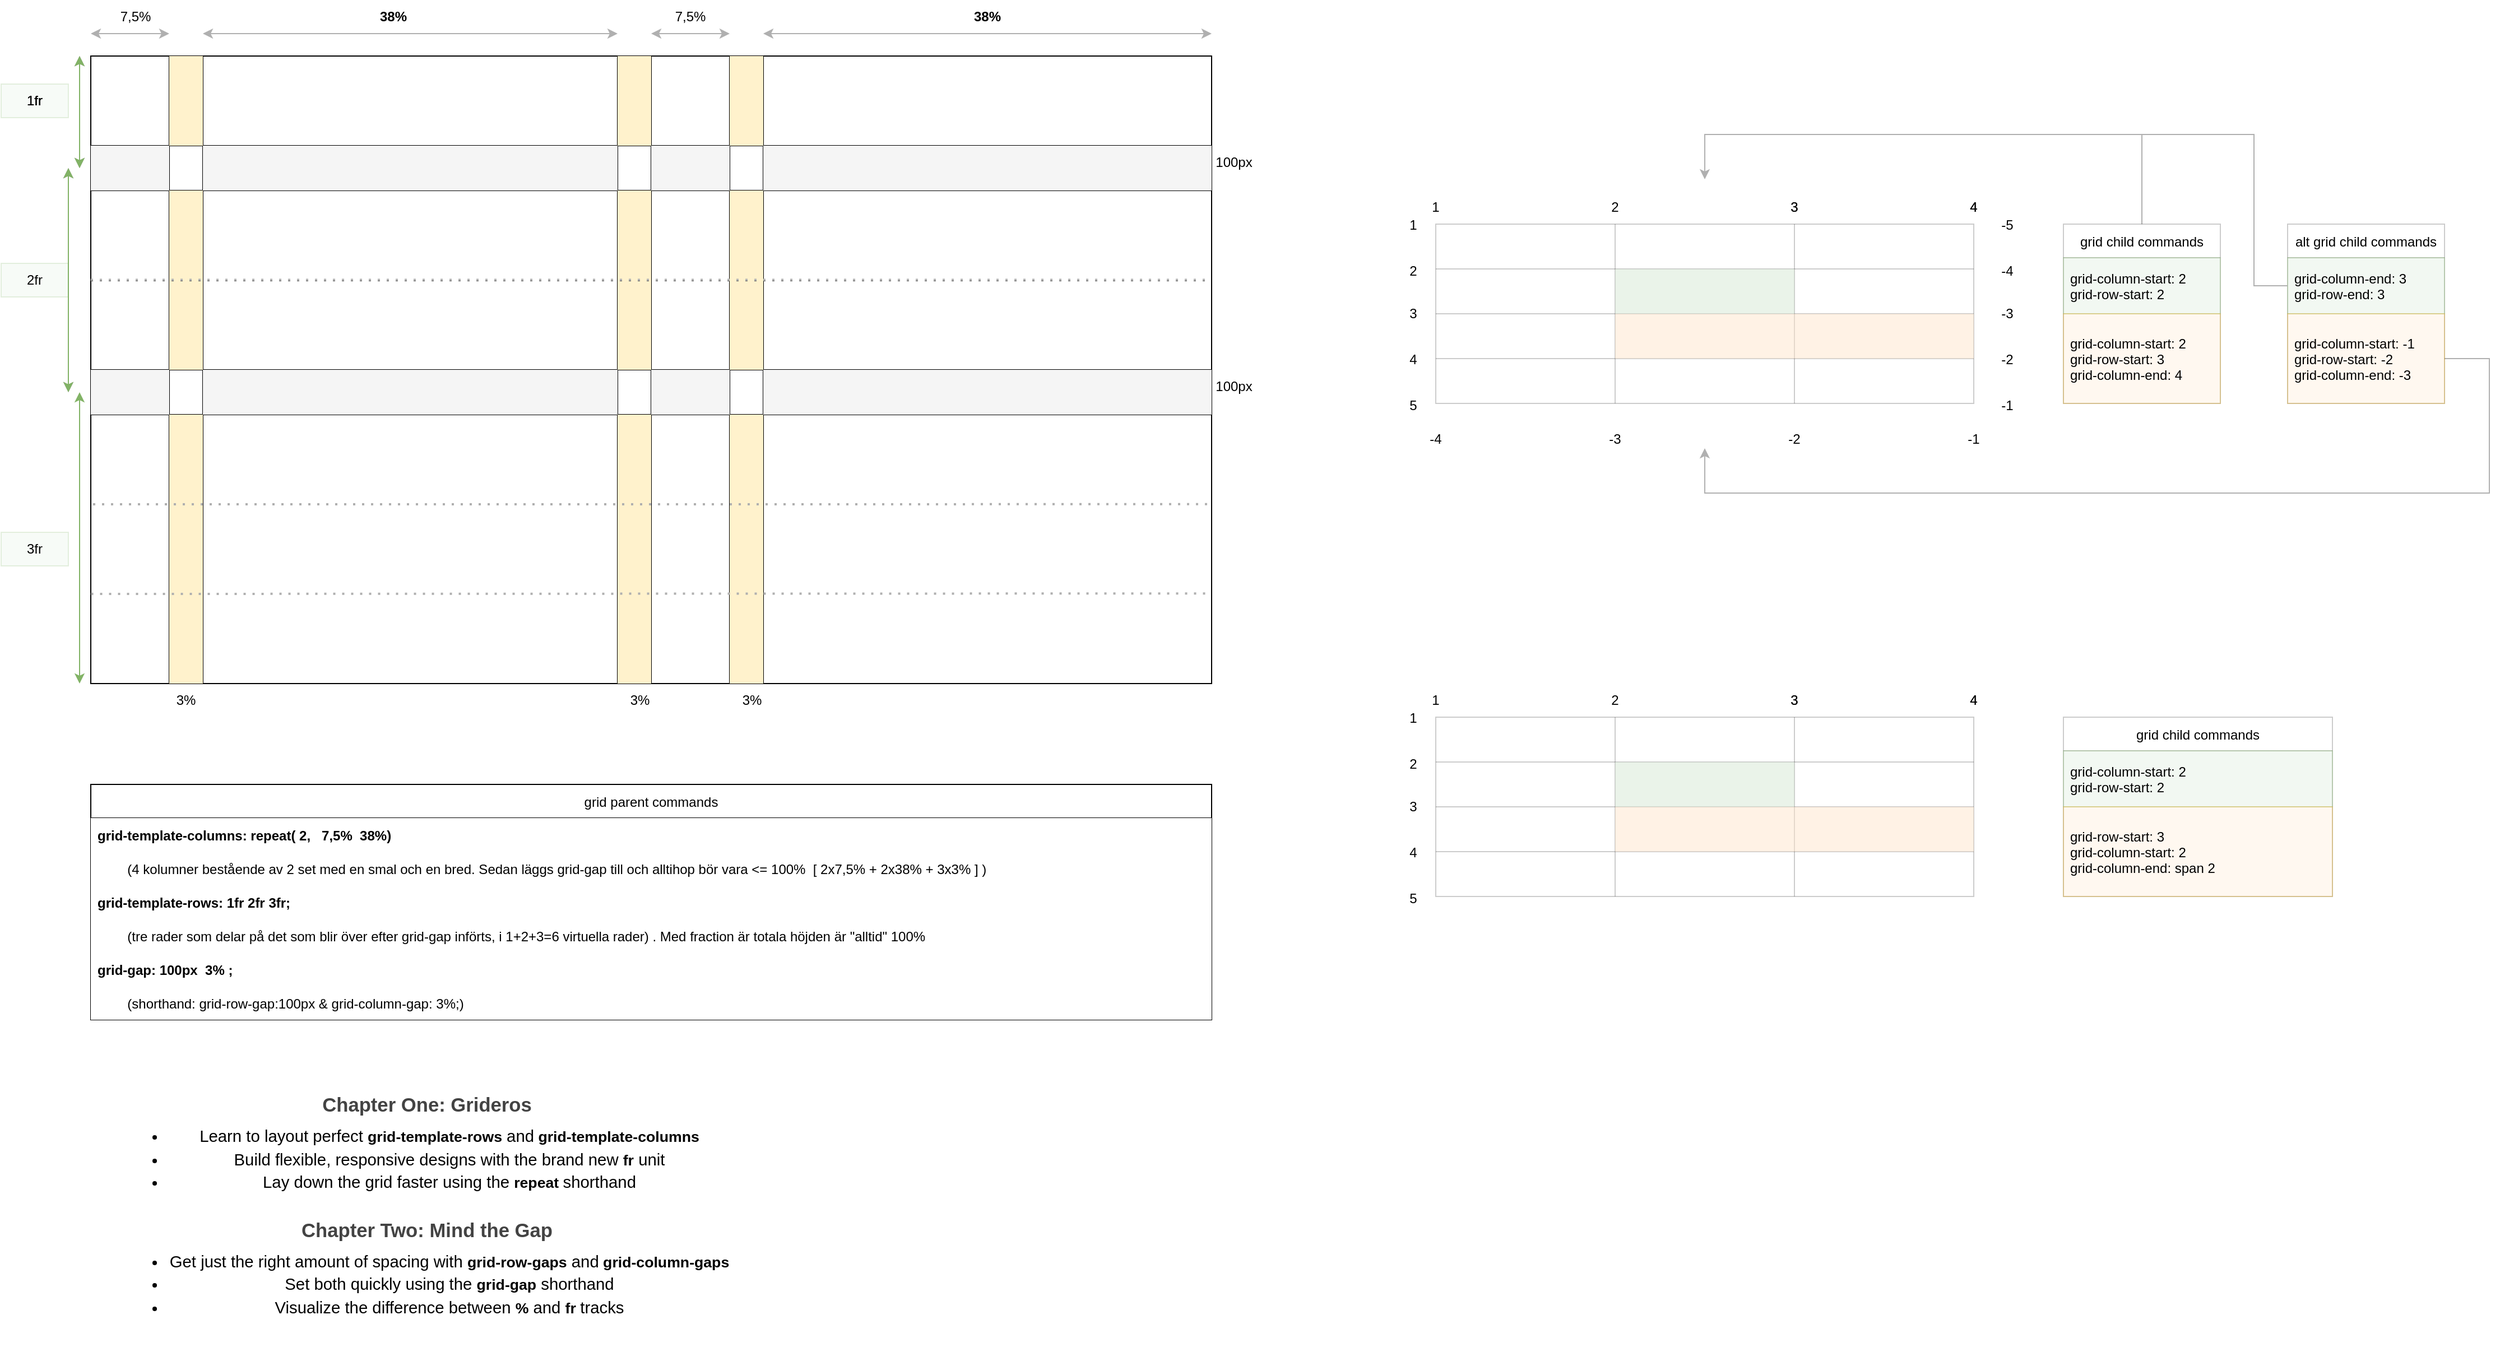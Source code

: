 <mxfile version="16.2.2" type="device"><diagram id="fZEom1H70YzwqW0vSfl6" name="Page-1"><mxGraphModel dx="2062" dy="1215" grid="1" gridSize="10" guides="1" tooltips="1" connect="1" arrows="1" fold="1" page="1" pageScale="1" pageWidth="1169" pageHeight="1654" math="0" shadow="0"><root><mxCell id="0"/><mxCell id="1" parent="0"/><mxCell id="XlvBoGgpedKi58sqhWw4-33" value="grid parent commands" style="swimlane;fontStyle=0;childLayout=stackLayout;horizontal=1;startSize=30;horizontalStack=0;resizeParent=1;resizeParentMax=0;resizeLast=0;collapsible=1;marginBottom=0;" parent="1" vertex="1"><mxGeometry x="80" y="820" width="1000" height="210" as="geometry"/></mxCell><mxCell id="XlvBoGgpedKi58sqhWw4-34" value="grid-template-columns: repeat( 2,   7,5%  38%)" style="text;strokeColor=none;fillColor=default;align=left;verticalAlign=middle;spacingLeft=4;spacingRight=4;overflow=hidden;points=[[0,0.5],[1,0.5]];portConstraint=eastwest;rotatable=0;fontStyle=1" parent="XlvBoGgpedKi58sqhWw4-33" vertex="1"><mxGeometry y="30" width="1000" height="30" as="geometry"/></mxCell><mxCell id="XlvBoGgpedKi58sqhWw4-68" value="        (4 kolumner bestående av 2 set med en smal och en bred. Sedan läggs grid-gap till och alltihop bör vara &lt;= 100%  [ 2x7,5% + 2x38% + 3x3% ] )" style="text;strokeColor=none;fillColor=default;align=left;verticalAlign=middle;spacingLeft=4;spacingRight=4;overflow=hidden;points=[[0,0.5],[1,0.5]];portConstraint=eastwest;rotatable=0;" parent="XlvBoGgpedKi58sqhWw4-33" vertex="1"><mxGeometry y="60" width="1000" height="30" as="geometry"/></mxCell><mxCell id="XlvBoGgpedKi58sqhWw4-35" value="grid-template-rows: 1fr 2fr 3fr;" style="text;strokeColor=none;fillColor=default;align=left;verticalAlign=middle;spacingLeft=4;spacingRight=4;overflow=hidden;points=[[0,0.5],[1,0.5]];portConstraint=eastwest;rotatable=0;fontStyle=1" parent="XlvBoGgpedKi58sqhWw4-33" vertex="1"><mxGeometry y="90" width="1000" height="30" as="geometry"/></mxCell><mxCell id="XlvBoGgpedKi58sqhWw4-67" value="        (tre rader som delar på det som blir över efter grid-gap införts, i 1+2+3=6 virtuella rader) . Med fraction är totala höjden är &quot;alltid&quot; 100%" style="text;strokeColor=none;fillColor=default;align=left;verticalAlign=middle;spacingLeft=4;spacingRight=4;overflow=hidden;points=[[0,0.5],[1,0.5]];portConstraint=eastwest;rotatable=0;" parent="XlvBoGgpedKi58sqhWw4-33" vertex="1"><mxGeometry y="120" width="1000" height="30" as="geometry"/></mxCell><mxCell id="XlvBoGgpedKi58sqhWw4-36" value="grid-gap: 100px  3% ;" style="text;strokeColor=none;fillColor=default;align=left;verticalAlign=middle;spacingLeft=4;spacingRight=4;overflow=hidden;points=[[0,0.5],[1,0.5]];portConstraint=eastwest;rotatable=0;fontStyle=1" parent="XlvBoGgpedKi58sqhWw4-33" vertex="1"><mxGeometry y="150" width="1000" height="30" as="geometry"/></mxCell><mxCell id="XlvBoGgpedKi58sqhWw4-66" value="        (shorthand: grid-row-gap:100px &amp; grid-column-gap: 3%;)" style="text;strokeColor=none;fillColor=default;align=left;verticalAlign=middle;spacingLeft=4;spacingRight=4;overflow=hidden;points=[[0,0.5],[1,0.5]];portConstraint=eastwest;rotatable=0;" parent="XlvBoGgpedKi58sqhWw4-33" vertex="1"><mxGeometry y="180" width="1000" height="30" as="geometry"/></mxCell><mxCell id="XlvBoGgpedKi58sqhWw4-82" value="" style="shape=table;html=1;whiteSpace=wrap;startSize=0;container=1;collapsible=0;childLayout=tableLayout;" parent="1" vertex="1"><mxGeometry x="80" y="170" width="1000" height="560.0" as="geometry"/></mxCell><mxCell id="XlvBoGgpedKi58sqhWw4-83" style="shape=tableRow;horizontal=0;startSize=0;swimlaneHead=0;swimlaneBody=0;top=0;left=0;bottom=0;right=0;collapsible=0;dropTarget=0;fillColor=none;points=[[0,0.5],[1,0.5]];portConstraint=eastwest;" parent="XlvBoGgpedKi58sqhWw4-82" vertex="1"><mxGeometry width="1000" height="80" as="geometry"/></mxCell><mxCell id="XlvBoGgpedKi58sqhWw4-84" style="shape=partialRectangle;html=1;whiteSpace=wrap;connectable=0;fillColor=none;top=0;left=0;bottom=0;right=0;overflow=hidden;" parent="XlvBoGgpedKi58sqhWw4-83" vertex="1"><mxGeometry width="70" height="80" as="geometry"><mxRectangle width="70" height="80" as="alternateBounds"/></mxGeometry></mxCell><mxCell id="XlvBoGgpedKi58sqhWw4-85" style="shape=partialRectangle;html=1;whiteSpace=wrap;connectable=0;fillColor=#fff2cc;top=0;left=0;bottom=0;right=0;overflow=hidden;strokeColor=#d6b656;" parent="XlvBoGgpedKi58sqhWw4-83" vertex="1"><mxGeometry x="70" width="30" height="80" as="geometry"><mxRectangle width="30" height="80" as="alternateBounds"/></mxGeometry></mxCell><mxCell id="XlvBoGgpedKi58sqhWw4-86" style="shape=partialRectangle;html=1;whiteSpace=wrap;connectable=0;fillColor=none;top=0;left=0;bottom=0;right=0;overflow=hidden;" parent="XlvBoGgpedKi58sqhWw4-83" vertex="1"><mxGeometry x="100" width="370" height="80" as="geometry"><mxRectangle width="370" height="80" as="alternateBounds"/></mxGeometry></mxCell><mxCell id="XlvBoGgpedKi58sqhWw4-87" style="shape=partialRectangle;html=1;whiteSpace=wrap;connectable=0;fillColor=#fff2cc;top=0;left=0;bottom=0;right=0;overflow=hidden;strokeColor=#d6b656;" parent="XlvBoGgpedKi58sqhWw4-83" vertex="1"><mxGeometry x="470" width="30" height="80" as="geometry"><mxRectangle width="30" height="80" as="alternateBounds"/></mxGeometry></mxCell><mxCell id="XlvBoGgpedKi58sqhWw4-88" style="shape=partialRectangle;html=1;whiteSpace=wrap;connectable=0;fillColor=none;top=0;left=0;bottom=0;right=0;overflow=hidden;" parent="XlvBoGgpedKi58sqhWw4-83" vertex="1"><mxGeometry x="500" width="70" height="80" as="geometry"><mxRectangle width="70" height="80" as="alternateBounds"/></mxGeometry></mxCell><mxCell id="XlvBoGgpedKi58sqhWw4-89" style="shape=partialRectangle;html=1;whiteSpace=wrap;connectable=0;fillColor=#fff2cc;top=0;left=0;bottom=0;right=0;overflow=hidden;strokeColor=#d6b656;" parent="XlvBoGgpedKi58sqhWw4-83" vertex="1"><mxGeometry x="570" width="30" height="80" as="geometry"><mxRectangle width="30" height="80" as="alternateBounds"/></mxGeometry></mxCell><mxCell id="XlvBoGgpedKi58sqhWw4-90" style="shape=partialRectangle;html=1;whiteSpace=wrap;connectable=0;fillColor=none;top=0;left=0;bottom=0;right=0;overflow=hidden;" parent="XlvBoGgpedKi58sqhWw4-83" vertex="1"><mxGeometry x="600" width="400" height="80" as="geometry"><mxRectangle width="400" height="80" as="alternateBounds"/></mxGeometry></mxCell><mxCell id="XlvBoGgpedKi58sqhWw4-91" value="" style="shape=tableRow;horizontal=0;startSize=0;swimlaneHead=0;swimlaneBody=0;top=0;left=0;bottom=0;right=0;collapsible=0;dropTarget=0;fillColor=none;points=[[0,0.5],[1,0.5]];portConstraint=eastwest;" parent="XlvBoGgpedKi58sqhWw4-82" vertex="1"><mxGeometry y="80" width="1000" height="40" as="geometry"/></mxCell><mxCell id="XlvBoGgpedKi58sqhWw4-92" style="shape=partialRectangle;html=1;whiteSpace=wrap;connectable=0;fillColor=#f5f5f5;top=0;left=0;bottom=0;right=0;overflow=hidden;fontColor=#333333;strokeColor=#666666;" parent="XlvBoGgpedKi58sqhWw4-91" vertex="1"><mxGeometry width="70" height="40" as="geometry"><mxRectangle width="70" height="40" as="alternateBounds"/></mxGeometry></mxCell><mxCell id="XlvBoGgpedKi58sqhWw4-93" value="" style="shape=partialRectangle;html=1;whiteSpace=wrap;connectable=0;fillColor=none;top=0;left=0;bottom=0;right=0;overflow=hidden;" parent="XlvBoGgpedKi58sqhWw4-91" vertex="1"><mxGeometry x="70" width="30" height="40" as="geometry"><mxRectangle width="30" height="40" as="alternateBounds"/></mxGeometry></mxCell><mxCell id="XlvBoGgpedKi58sqhWw4-94" value="" style="shape=partialRectangle;html=1;whiteSpace=wrap;connectable=0;fillColor=#f5f5f5;top=0;left=0;bottom=0;right=0;overflow=hidden;fontColor=#333333;strokeColor=#666666;" parent="XlvBoGgpedKi58sqhWw4-91" vertex="1"><mxGeometry x="100" width="370" height="40" as="geometry"><mxRectangle width="370" height="40" as="alternateBounds"/></mxGeometry></mxCell><mxCell id="XlvBoGgpedKi58sqhWw4-95" style="shape=partialRectangle;html=1;whiteSpace=wrap;connectable=0;fillColor=none;top=0;left=0;bottom=0;right=0;overflow=hidden;" parent="XlvBoGgpedKi58sqhWw4-91" vertex="1"><mxGeometry x="470" width="30" height="40" as="geometry"><mxRectangle width="30" height="40" as="alternateBounds"/></mxGeometry></mxCell><mxCell id="XlvBoGgpedKi58sqhWw4-96" style="shape=partialRectangle;html=1;whiteSpace=wrap;connectable=0;fillColor=#f5f5f5;top=0;left=0;bottom=0;right=0;overflow=hidden;fontColor=#333333;strokeColor=#666666;" parent="XlvBoGgpedKi58sqhWw4-91" vertex="1"><mxGeometry x="500" width="70" height="40" as="geometry"><mxRectangle width="70" height="40" as="alternateBounds"/></mxGeometry></mxCell><mxCell id="XlvBoGgpedKi58sqhWw4-97" value="" style="shape=partialRectangle;html=1;whiteSpace=wrap;connectable=0;fillColor=none;top=0;left=0;bottom=0;right=0;overflow=hidden;" parent="XlvBoGgpedKi58sqhWw4-91" vertex="1"><mxGeometry x="570" width="30" height="40" as="geometry"><mxRectangle width="30" height="40" as="alternateBounds"/></mxGeometry></mxCell><mxCell id="XlvBoGgpedKi58sqhWw4-98" style="shape=partialRectangle;html=1;whiteSpace=wrap;connectable=0;fillColor=#f5f5f5;top=0;left=0;bottom=0;right=0;overflow=hidden;fontColor=#333333;strokeColor=#666666;" parent="XlvBoGgpedKi58sqhWw4-91" vertex="1"><mxGeometry x="600" width="400" height="40" as="geometry"><mxRectangle width="400" height="40" as="alternateBounds"/></mxGeometry></mxCell><mxCell id="XlvBoGgpedKi58sqhWw4-99" value="" style="shape=tableRow;horizontal=0;startSize=0;swimlaneHead=0;swimlaneBody=0;top=0;left=0;bottom=0;right=0;collapsible=0;dropTarget=0;fillColor=none;points=[[0,0.5],[1,0.5]];portConstraint=eastwest;" parent="XlvBoGgpedKi58sqhWw4-82" vertex="1"><mxGeometry y="120" width="1000" height="160" as="geometry"/></mxCell><mxCell id="XlvBoGgpedKi58sqhWw4-100" style="shape=partialRectangle;html=1;whiteSpace=wrap;connectable=0;fillColor=none;top=0;left=0;bottom=0;right=0;overflow=hidden;" parent="XlvBoGgpedKi58sqhWw4-99" vertex="1"><mxGeometry width="70" height="160" as="geometry"><mxRectangle width="70" height="160" as="alternateBounds"/></mxGeometry></mxCell><mxCell id="XlvBoGgpedKi58sqhWw4-101" value="" style="shape=partialRectangle;html=1;whiteSpace=wrap;connectable=0;fillColor=#fff2cc;top=0;left=0;bottom=0;right=0;overflow=hidden;strokeColor=#d6b656;" parent="XlvBoGgpedKi58sqhWw4-99" vertex="1"><mxGeometry x="70" width="30" height="160" as="geometry"><mxRectangle width="30" height="160" as="alternateBounds"/></mxGeometry></mxCell><mxCell id="XlvBoGgpedKi58sqhWw4-102" value="" style="shape=partialRectangle;html=1;whiteSpace=wrap;connectable=0;fillColor=none;top=0;left=0;bottom=0;right=0;overflow=hidden;" parent="XlvBoGgpedKi58sqhWw4-99" vertex="1"><mxGeometry x="100" width="370" height="160" as="geometry"><mxRectangle width="370" height="160" as="alternateBounds"/></mxGeometry></mxCell><mxCell id="XlvBoGgpedKi58sqhWw4-103" style="shape=partialRectangle;html=1;whiteSpace=wrap;connectable=0;fillColor=#fff2cc;top=0;left=0;bottom=0;right=0;overflow=hidden;strokeColor=#d6b656;" parent="XlvBoGgpedKi58sqhWw4-99" vertex="1"><mxGeometry x="470" width="30" height="160" as="geometry"><mxRectangle width="30" height="160" as="alternateBounds"/></mxGeometry></mxCell><mxCell id="XlvBoGgpedKi58sqhWw4-104" style="shape=partialRectangle;html=1;whiteSpace=wrap;connectable=0;fillColor=none;top=0;left=0;bottom=0;right=0;overflow=hidden;" parent="XlvBoGgpedKi58sqhWw4-99" vertex="1"><mxGeometry x="500" width="70" height="160" as="geometry"><mxRectangle width="70" height="160" as="alternateBounds"/></mxGeometry></mxCell><mxCell id="XlvBoGgpedKi58sqhWw4-105" value="" style="shape=partialRectangle;html=1;whiteSpace=wrap;connectable=0;fillColor=#fff2cc;top=0;left=0;bottom=0;right=0;overflow=hidden;strokeColor=#d6b656;" parent="XlvBoGgpedKi58sqhWw4-99" vertex="1"><mxGeometry x="570" width="30" height="160" as="geometry"><mxRectangle width="30" height="160" as="alternateBounds"/></mxGeometry></mxCell><mxCell id="XlvBoGgpedKi58sqhWw4-106" style="shape=partialRectangle;html=1;whiteSpace=wrap;connectable=0;fillColor=none;top=0;left=0;bottom=0;right=0;overflow=hidden;" parent="XlvBoGgpedKi58sqhWw4-99" vertex="1"><mxGeometry x="600" width="400" height="160" as="geometry"><mxRectangle width="400" height="160" as="alternateBounds"/></mxGeometry></mxCell><mxCell id="XlvBoGgpedKi58sqhWw4-107" value="" style="shape=tableRow;horizontal=0;startSize=0;swimlaneHead=0;swimlaneBody=0;top=0;left=0;bottom=0;right=0;collapsible=0;dropTarget=0;fillColor=none;points=[[0,0.5],[1,0.5]];portConstraint=eastwest;" parent="XlvBoGgpedKi58sqhWw4-82" vertex="1"><mxGeometry y="280" width="1000" height="40" as="geometry"/></mxCell><mxCell id="XlvBoGgpedKi58sqhWw4-108" style="shape=partialRectangle;html=1;whiteSpace=wrap;connectable=0;fillColor=#f5f5f5;top=0;left=0;bottom=0;right=0;overflow=hidden;fontColor=#333333;strokeColor=#666666;" parent="XlvBoGgpedKi58sqhWw4-107" vertex="1"><mxGeometry width="70" height="40" as="geometry"><mxRectangle width="70" height="40" as="alternateBounds"/></mxGeometry></mxCell><mxCell id="XlvBoGgpedKi58sqhWw4-109" value="" style="shape=partialRectangle;html=1;whiteSpace=wrap;connectable=0;fillColor=none;top=0;left=0;bottom=0;right=0;overflow=hidden;" parent="XlvBoGgpedKi58sqhWw4-107" vertex="1"><mxGeometry x="70" width="30" height="40" as="geometry"><mxRectangle width="30" height="40" as="alternateBounds"/></mxGeometry></mxCell><mxCell id="XlvBoGgpedKi58sqhWw4-110" value="" style="shape=partialRectangle;html=1;whiteSpace=wrap;connectable=0;fillColor=#f5f5f5;top=0;left=0;bottom=0;right=0;overflow=hidden;fontColor=#333333;strokeColor=#666666;" parent="XlvBoGgpedKi58sqhWw4-107" vertex="1"><mxGeometry x="100" width="370" height="40" as="geometry"><mxRectangle width="370" height="40" as="alternateBounds"/></mxGeometry></mxCell><mxCell id="XlvBoGgpedKi58sqhWw4-111" style="shape=partialRectangle;html=1;whiteSpace=wrap;connectable=0;fillColor=none;top=0;left=0;bottom=0;right=0;overflow=hidden;pointerEvents=1;" parent="XlvBoGgpedKi58sqhWw4-107" vertex="1"><mxGeometry x="470" width="30" height="40" as="geometry"><mxRectangle width="30" height="40" as="alternateBounds"/></mxGeometry></mxCell><mxCell id="XlvBoGgpedKi58sqhWw4-112" style="shape=partialRectangle;html=1;whiteSpace=wrap;connectable=0;fillColor=#f5f5f5;top=0;left=0;bottom=0;right=0;overflow=hidden;pointerEvents=1;fontColor=#333333;strokeColor=#666666;" parent="XlvBoGgpedKi58sqhWw4-107" vertex="1"><mxGeometry x="500" width="70" height="40" as="geometry"><mxRectangle width="70" height="40" as="alternateBounds"/></mxGeometry></mxCell><mxCell id="XlvBoGgpedKi58sqhWw4-113" value="" style="shape=partialRectangle;html=1;whiteSpace=wrap;connectable=0;fillColor=none;top=0;left=0;bottom=0;right=0;overflow=hidden;pointerEvents=1;" parent="XlvBoGgpedKi58sqhWw4-107" vertex="1"><mxGeometry x="570" width="30" height="40" as="geometry"><mxRectangle width="30" height="40" as="alternateBounds"/></mxGeometry></mxCell><mxCell id="XlvBoGgpedKi58sqhWw4-114" style="shape=partialRectangle;html=1;whiteSpace=wrap;connectable=0;fillColor=#f5f5f5;top=0;left=0;bottom=0;right=0;overflow=hidden;pointerEvents=1;fontColor=#333333;strokeColor=#666666;" parent="XlvBoGgpedKi58sqhWw4-107" vertex="1"><mxGeometry x="600" width="400" height="40" as="geometry"><mxRectangle width="400" height="40" as="alternateBounds"/></mxGeometry></mxCell><mxCell id="XlvBoGgpedKi58sqhWw4-115" style="shape=tableRow;horizontal=0;startSize=0;swimlaneHead=0;swimlaneBody=0;top=0;left=0;bottom=0;right=0;collapsible=0;dropTarget=0;fillColor=none;points=[[0,0.5],[1,0.5]];portConstraint=eastwest;" parent="XlvBoGgpedKi58sqhWw4-82" vertex="1"><mxGeometry y="320" width="1000" height="240" as="geometry"/></mxCell><mxCell id="XlvBoGgpedKi58sqhWw4-116" style="shape=partialRectangle;html=1;whiteSpace=wrap;connectable=0;fillColor=none;top=0;left=0;bottom=0;right=0;overflow=hidden;" parent="XlvBoGgpedKi58sqhWw4-115" vertex="1"><mxGeometry width="70" height="240" as="geometry"><mxRectangle width="70" height="240" as="alternateBounds"/></mxGeometry></mxCell><mxCell id="XlvBoGgpedKi58sqhWw4-117" style="shape=partialRectangle;html=1;whiteSpace=wrap;connectable=0;fillColor=#fff2cc;top=0;left=0;bottom=0;right=0;overflow=hidden;strokeColor=#d6b656;" parent="XlvBoGgpedKi58sqhWw4-115" vertex="1"><mxGeometry x="70" width="30" height="240" as="geometry"><mxRectangle width="30" height="240" as="alternateBounds"/></mxGeometry></mxCell><mxCell id="XlvBoGgpedKi58sqhWw4-118" style="shape=partialRectangle;html=1;whiteSpace=wrap;connectable=0;fillColor=none;top=0;left=0;bottom=0;right=0;overflow=hidden;" parent="XlvBoGgpedKi58sqhWw4-115" vertex="1"><mxGeometry x="100" width="370" height="240" as="geometry"><mxRectangle width="370" height="240" as="alternateBounds"/></mxGeometry></mxCell><mxCell id="XlvBoGgpedKi58sqhWw4-119" style="shape=partialRectangle;html=1;whiteSpace=wrap;connectable=0;fillColor=#fff2cc;top=0;left=0;bottom=0;right=0;overflow=hidden;pointerEvents=1;strokeColor=#d6b656;" parent="XlvBoGgpedKi58sqhWw4-115" vertex="1"><mxGeometry x="470" width="30" height="240" as="geometry"><mxRectangle width="30" height="240" as="alternateBounds"/></mxGeometry></mxCell><mxCell id="XlvBoGgpedKi58sqhWw4-120" style="shape=partialRectangle;html=1;whiteSpace=wrap;connectable=0;fillColor=none;top=0;left=0;bottom=0;right=0;overflow=hidden;pointerEvents=1;" parent="XlvBoGgpedKi58sqhWw4-115" vertex="1"><mxGeometry x="500" width="70" height="240" as="geometry"><mxRectangle width="70" height="240" as="alternateBounds"/></mxGeometry></mxCell><mxCell id="XlvBoGgpedKi58sqhWw4-121" style="shape=partialRectangle;html=1;whiteSpace=wrap;connectable=0;fillColor=#fff2cc;top=0;left=0;bottom=0;right=0;overflow=hidden;pointerEvents=1;strokeColor=#d6b656;" parent="XlvBoGgpedKi58sqhWw4-115" vertex="1"><mxGeometry x="570" width="30" height="240" as="geometry"><mxRectangle width="30" height="240" as="alternateBounds"/></mxGeometry></mxCell><mxCell id="XlvBoGgpedKi58sqhWw4-122" style="shape=partialRectangle;html=1;whiteSpace=wrap;connectable=0;fillColor=none;top=0;left=0;bottom=0;right=0;overflow=hidden;pointerEvents=1;" parent="XlvBoGgpedKi58sqhWw4-115" vertex="1"><mxGeometry x="600" width="400" height="240" as="geometry"><mxRectangle width="400" height="240" as="alternateBounds"/></mxGeometry></mxCell><mxCell id="XlvBoGgpedKi58sqhWw4-123" value="" style="endArrow=none;dashed=1;html=1;dashPattern=1 3;strokeWidth=2;rounded=0;exitX=0;exitY=0.5;exitDx=0;exitDy=0;entryX=1;entryY=0.5;entryDx=0;entryDy=0;" parent="XlvBoGgpedKi58sqhWw4-82" source="XlvBoGgpedKi58sqhWw4-99" target="XlvBoGgpedKi58sqhWw4-99" edge="1"><mxGeometry width="50" height="50" relative="1" as="geometry"><mxPoint x="520" y="570" as="sourcePoint"/><mxPoint x="570" y="520" as="targetPoint"/></mxGeometry></mxCell><mxCell id="XlvBoGgpedKi58sqhWw4-124" value="" style="endArrow=none;dashed=1;html=1;dashPattern=1 3;strokeWidth=2;rounded=0;entryX=0.999;entryY=0.665;entryDx=0;entryDy=0;entryPerimeter=0;strokeColor=#B0B0B0;" parent="1" target="XlvBoGgpedKi58sqhWw4-115" edge="1"><mxGeometry width="50" height="50" relative="1" as="geometry"><mxPoint x="80.26" y="650" as="sourcePoint"/><mxPoint x="1073.75" y="649.996" as="targetPoint"/></mxGeometry></mxCell><mxCell id="XlvBoGgpedKi58sqhWw4-125" value="" style="endArrow=none;dashed=1;html=1;dashPattern=1 3;strokeWidth=2;rounded=0;entryX=1;entryY=0.333;entryDx=0;entryDy=0;entryPerimeter=0;strokeColor=#B0B0B0;" parent="1" target="XlvBoGgpedKi58sqhWw4-115" edge="1"><mxGeometry width="50" height="50" relative="1" as="geometry"><mxPoint x="82.0" y="570" as="sourcePoint"/><mxPoint x="1070" y="570" as="targetPoint"/></mxGeometry></mxCell><mxCell id="XlvBoGgpedKi58sqhWw4-140" value="&#10;&#10;&lt;b style=&quot;font-weight: normal&quot; id=&quot;docs-internal-guid-b0b1c53b-7fff-37cc-2976-de9f29b29589&quot;&gt;&lt;h3 dir=&quot;ltr&quot; style=&quot;line-height: 1.38 ; margin-top: 16pt ; margin-bottom: 4pt&quot;&gt;&lt;span style=&quot;font-size: 13pt; font-family: arial; color: rgb(67, 67, 67); background-color: transparent; font-weight: 700; font-style: normal; font-variant: normal; text-decoration: none; vertical-align: baseline;&quot;&gt;Chapter One: Grideros&lt;/span&gt;&lt;/h3&gt;&lt;ul style=&quot;margin-top: 0 ; margin-bottom: 0&quot;&gt;&lt;li dir=&quot;ltr&quot; style=&quot;list-style-type: disc; font-size: 11pt; font-family: arial; color: rgb(0, 0, 0); background-color: transparent; font-weight: 400; font-style: normal; font-variant: normal; text-decoration: none; vertical-align: baseline;&quot;&gt;&lt;p dir=&quot;ltr&quot; style=&quot;line-height: 1.38 ; margin-top: 0pt ; margin-bottom: 0pt&quot;&gt;&lt;span style=&quot;font-size: 11pt; font-family: arial; color: rgb(0, 0, 0); background-color: transparent; font-weight: 400; font-style: normal; font-variant: normal; text-decoration: none; vertical-align: baseline;&quot;&gt;Learn to layout perfect &lt;/span&gt;&lt;span style=&quot;font-size: 10pt; font-family: consolas, sans-serif; color: rgb(0, 0, 0); background-color: transparent; font-weight: 700; font-style: normal; font-variant: normal; text-decoration: none; vertical-align: baseline;&quot;&gt;grid-template-rows&lt;/span&gt;&lt;span style=&quot;font-size: 11pt; font-family: arial; color: rgb(0, 0, 0); background-color: transparent; font-weight: 400; font-style: normal; font-variant: normal; text-decoration: none; vertical-align: baseline;&quot;&gt; and&lt;/span&gt;&lt;span style=&quot;font-size: 10pt; font-family: consolas, sans-serif; color: rgb(0, 0, 0); background-color: transparent; font-weight: 700; font-style: normal; font-variant: normal; text-decoration: none; vertical-align: baseline;&quot;&gt; grid-template-columns&lt;/span&gt;&lt;/p&gt;&lt;/li&gt;&lt;li dir=&quot;ltr&quot; style=&quot;list-style-type: disc; font-size: 11pt; font-family: arial; color: rgb(0, 0, 0); background-color: transparent; font-weight: 400; font-style: normal; font-variant: normal; text-decoration: none; vertical-align: baseline;&quot;&gt;&lt;p dir=&quot;ltr&quot; style=&quot;line-height: 1.38 ; margin-top: 0pt ; margin-bottom: 0pt&quot;&gt;&lt;span style=&quot;font-size: 11pt; font-family: arial; color: rgb(0, 0, 0); background-color: transparent; font-weight: 400; font-style: normal; font-variant: normal; text-decoration: none; vertical-align: baseline;&quot;&gt;Build flexible, responsive designs with the brand new &lt;/span&gt;&lt;span style=&quot;font-size: 10pt; font-family: consolas, sans-serif; color: rgb(0, 0, 0); background-color: transparent; font-weight: 700; font-style: normal; font-variant: normal; text-decoration: none; vertical-align: baseline;&quot;&gt;fr&lt;/span&gt;&lt;span style=&quot;font-size: 11pt; font-family: arial; color: rgb(0, 0, 0); background-color: transparent; font-weight: 400; font-style: normal; font-variant: normal; text-decoration: none; vertical-align: baseline;&quot;&gt; unit&lt;/span&gt;&lt;/p&gt;&lt;/li&gt;&lt;li dir=&quot;ltr&quot; style=&quot;list-style-type: disc; font-size: 11pt; font-family: arial; color: rgb(0, 0, 0); background-color: transparent; font-weight: 400; font-style: normal; font-variant: normal; text-decoration: none; vertical-align: baseline;&quot;&gt;&lt;p dir=&quot;ltr&quot; style=&quot;line-height: 1.38 ; margin-top: 0pt ; margin-bottom: 0pt&quot;&gt;&lt;span style=&quot;font-size: 11pt; font-family: arial; color: rgb(0, 0, 0); background-color: transparent; font-weight: 400; font-style: normal; font-variant: normal; text-decoration: none; vertical-align: baseline;&quot;&gt;Lay down the grid faster using the &lt;/span&gt;&lt;span style=&quot;font-size: 10pt; font-family: consolas, sans-serif; color: rgb(0, 0, 0); background-color: transparent; font-weight: 700; font-style: normal; font-variant: normal; text-decoration: none; vertical-align: baseline;&quot;&gt;repeat &lt;/span&gt;&lt;span style=&quot;font-size: 11pt; font-family: arial; color: rgb(0, 0, 0); background-color: transparent; font-weight: 400; font-style: normal; font-variant: normal; text-decoration: none; vertical-align: baseline;&quot;&gt;shorthand&lt;/span&gt;&lt;/p&gt;&lt;/li&gt;&lt;/ul&gt;&lt;h3 dir=&quot;ltr&quot; style=&quot;line-height: 1.38 ; margin-top: 16pt ; margin-bottom: 4pt&quot;&gt;&lt;span style=&quot;font-size: 13pt; font-family: arial; color: rgb(67, 67, 67); background-color: transparent; font-weight: 700; font-style: normal; font-variant: normal; text-decoration: none; vertical-align: baseline;&quot;&gt;Chapter Two: Mind the Gap&lt;/span&gt;&lt;/h3&gt;&lt;ul style=&quot;margin-top: 0 ; margin-bottom: 0&quot;&gt;&lt;li dir=&quot;ltr&quot; style=&quot;list-style-type: disc; font-size: 11pt; font-family: arial; color: rgb(0, 0, 0); background-color: transparent; font-weight: 400; font-style: normal; font-variant: normal; text-decoration: none; vertical-align: baseline;&quot;&gt;&lt;p dir=&quot;ltr&quot; style=&quot;line-height: 1.38 ; margin-top: 0pt ; margin-bottom: 0pt&quot;&gt;&lt;span style=&quot;font-size: 11pt; font-family: arial; color: rgb(0, 0, 0); background-color: transparent; font-weight: 400; font-style: normal; font-variant: normal; text-decoration: none; vertical-align: baseline;&quot;&gt;Get just the right amount of spacing with &lt;/span&gt;&lt;span style=&quot;font-size: 10pt; font-family: consolas, sans-serif; color: rgb(0, 0, 0); background-color: transparent; font-weight: 700; font-style: normal; font-variant: normal; text-decoration: none; vertical-align: baseline;&quot;&gt;grid-row-gaps&lt;/span&gt;&lt;span style=&quot;font-size: 11pt; font-family: arial; color: rgb(0, 0, 0); background-color: transparent; font-weight: 400; font-style: normal; font-variant: normal; text-decoration: none; vertical-align: baseline;&quot;&gt; and&lt;/span&gt;&lt;span style=&quot;font-size: 10pt; font-family: consolas, sans-serif; color: rgb(0, 0, 0); background-color: transparent; font-weight: 700; font-style: normal; font-variant: normal; text-decoration: none; vertical-align: baseline;&quot;&gt; grid-column-gaps&lt;/span&gt;&lt;/p&gt;&lt;/li&gt;&lt;li dir=&quot;ltr&quot; style=&quot;list-style-type: disc; font-size: 11pt; font-family: arial; color: rgb(0, 0, 0); background-color: transparent; font-weight: 400; font-style: normal; font-variant: normal; text-decoration: none; vertical-align: baseline;&quot;&gt;&lt;p dir=&quot;ltr&quot; style=&quot;line-height: 1.38 ; margin-top: 0pt ; margin-bottom: 0pt&quot;&gt;&lt;span style=&quot;font-size: 11pt; font-family: arial; color: rgb(0, 0, 0); background-color: transparent; font-weight: 400; font-style: normal; font-variant: normal; text-decoration: none; vertical-align: baseline;&quot;&gt;Set both quickly using the &lt;/span&gt;&lt;span style=&quot;font-size: 10pt; font-family: consolas, sans-serif; color: rgb(0, 0, 0); background-color: transparent; font-weight: 700; font-style: normal; font-variant: normal; text-decoration: none; vertical-align: baseline;&quot;&gt;grid-gap&lt;/span&gt;&lt;span style=&quot;font-size: 11pt; font-family: arial; color: rgb(0, 0, 0); background-color: transparent; font-weight: 400; font-style: normal; font-variant: normal; text-decoration: none; vertical-align: baseline;&quot;&gt; shorthand&lt;/span&gt;&lt;/p&gt;&lt;/li&gt;&lt;li dir=&quot;ltr&quot; style=&quot;list-style-type: disc; font-size: 11pt; font-family: arial; color: rgb(0, 0, 0); background-color: transparent; font-weight: 400; font-style: normal; font-variant: normal; text-decoration: none; vertical-align: baseline;&quot;&gt;&lt;p dir=&quot;ltr&quot; style=&quot;line-height: 1.38 ; margin-top: 0pt ; margin-bottom: 0pt&quot;&gt;&lt;span style=&quot;font-size: 11pt; font-family: arial; color: rgb(0, 0, 0); background-color: transparent; font-weight: 400; font-style: normal; font-variant: normal; text-decoration: none; vertical-align: baseline;&quot;&gt;Visualize the difference between &lt;/span&gt;&lt;span style=&quot;font-size: 10pt; font-family: consolas, sans-serif; color: rgb(0, 0, 0); background-color: transparent; font-weight: 700; font-style: normal; font-variant: normal; text-decoration: none; vertical-align: baseline;&quot;&gt;%&lt;/span&gt;&lt;span style=&quot;font-size: 11pt; font-family: arial; color: rgb(0, 0, 0); background-color: transparent; font-weight: 400; font-style: normal; font-variant: normal; text-decoration: none; vertical-align: baseline;&quot;&gt; and &lt;/span&gt;&lt;span style=&quot;font-size: 10pt; font-family: consolas, sans-serif; color: rgb(0, 0, 0); background-color: transparent; font-weight: 700; font-style: normal; font-variant: normal; text-decoration: none; vertical-align: baseline;&quot;&gt;fr &lt;/span&gt;&lt;span style=&quot;font-size: 11pt; font-family: arial; color: rgb(0, 0, 0); background-color: transparent; font-weight: 400; font-style: normal; font-variant: normal; text-decoration: none; vertical-align: baseline;&quot;&gt;tracks&lt;/span&gt;&lt;/p&gt;&lt;/li&gt;&lt;/ul&gt;&lt;/b&gt;&#10;&#10;" style="text;html=1;strokeColor=none;fillColor=none;align=center;verticalAlign=middle;whiteSpace=wrap;rounded=0;" parent="1" vertex="1"><mxGeometry x="70" y="1170" width="620" height="30" as="geometry"/></mxCell><mxCell id="XlvBoGgpedKi58sqhWw4-144" value="7,5%" style="text;html=1;strokeColor=none;fillColor=none;align=center;verticalAlign=middle;whiteSpace=wrap;rounded=0;" parent="1" vertex="1"><mxGeometry x="585" y="120" width="60" height="30" as="geometry"/></mxCell><mxCell id="XlvBoGgpedKi58sqhWw4-145" value="&lt;span style=&quot;font-weight: 700 ; text-align: left&quot;&gt;38%&lt;/span&gt;" style="text;html=1;strokeColor=none;fillColor=none;align=center;verticalAlign=middle;whiteSpace=wrap;rounded=0;" parent="1" vertex="1"><mxGeometry x="850" y="120" width="60" height="30" as="geometry"/></mxCell><mxCell id="XlvBoGgpedKi58sqhWw4-146" value="1fr" style="text;html=1;strokeColor=none;fillColor=none;align=center;verticalAlign=middle;whiteSpace=wrap;rounded=0;" parent="1" vertex="1"><mxGeometry y="195" width="60" height="30" as="geometry"/></mxCell><mxCell id="XlvBoGgpedKi58sqhWw4-147" value="2fr" style="text;html=1;strokeColor=#82b366;fillColor=#d5e8d4;align=center;verticalAlign=middle;whiteSpace=wrap;rounded=0;opacity=20;" parent="1" vertex="1"><mxGeometry y="355" width="60" height="30" as="geometry"/></mxCell><mxCell id="XlvBoGgpedKi58sqhWw4-148" value="3fr" style="text;html=1;strokeColor=#82b366;fillColor=#d5e8d4;align=center;verticalAlign=middle;whiteSpace=wrap;rounded=0;opacity=20;" parent="1" vertex="1"><mxGeometry y="595" width="60" height="30" as="geometry"/></mxCell><mxCell id="XlvBoGgpedKi58sqhWw4-149" value="3%" style="text;html=1;strokeColor=none;fillColor=none;align=center;verticalAlign=middle;whiteSpace=wrap;rounded=0;" parent="1" vertex="1"><mxGeometry x="135" y="730" width="60" height="30" as="geometry"/></mxCell><mxCell id="XlvBoGgpedKi58sqhWw4-151" value="&lt;span style=&quot;font-weight: 700 ; text-align: left&quot;&gt;38%&lt;/span&gt;" style="text;html=1;strokeColor=none;fillColor=none;align=center;verticalAlign=middle;whiteSpace=wrap;rounded=0;" parent="1" vertex="1"><mxGeometry x="320" y="120" width="60" height="30" as="geometry"/></mxCell><mxCell id="XlvBoGgpedKi58sqhWw4-152" value="7,5%" style="text;html=1;strokeColor=none;fillColor=none;align=center;verticalAlign=middle;whiteSpace=wrap;rounded=0;" parent="1" vertex="1"><mxGeometry x="90" y="120" width="60" height="30" as="geometry"/></mxCell><mxCell id="XlvBoGgpedKi58sqhWw4-154" value="3%" style="text;html=1;strokeColor=none;fillColor=none;align=center;verticalAlign=middle;whiteSpace=wrap;rounded=0;" parent="1" vertex="1"><mxGeometry x="540" y="730" width="60" height="30" as="geometry"/></mxCell><mxCell id="XlvBoGgpedKi58sqhWw4-155" value="3%" style="text;html=1;strokeColor=none;fillColor=none;align=center;verticalAlign=middle;whiteSpace=wrap;rounded=0;" parent="1" vertex="1"><mxGeometry x="640" y="730" width="60" height="30" as="geometry"/></mxCell><mxCell id="XlvBoGgpedKi58sqhWw4-169" value="100px" style="text;html=1;strokeColor=none;fillColor=none;align=center;verticalAlign=middle;whiteSpace=wrap;rounded=0;" parent="1" vertex="1"><mxGeometry x="1070" y="250" width="60" height="30" as="geometry"/></mxCell><mxCell id="XlvBoGgpedKi58sqhWw4-170" value="100px" style="text;html=1;strokeColor=none;fillColor=none;align=center;verticalAlign=middle;whiteSpace=wrap;rounded=0;" parent="1" vertex="1"><mxGeometry x="1070" y="450" width="60" height="30" as="geometry"/></mxCell><mxCell id="XlvBoGgpedKi58sqhWw4-171" value="" style="endArrow=none;dashed=1;html=1;dashPattern=1 3;strokeWidth=2;rounded=0;exitX=0;exitY=0.5;exitDx=0;exitDy=0;entryX=1;entryY=0.5;entryDx=0;entryDy=0;strokeColor=#B0B0B0;" parent="1" edge="1"><mxGeometry width="50" height="50" relative="1" as="geometry"><mxPoint x="80" y="369.71" as="sourcePoint"/><mxPoint x="1080" y="369.71" as="targetPoint"/></mxGeometry></mxCell><mxCell id="XlvBoGgpedKi58sqhWw4-172" value="" style="endArrow=classic;startArrow=classic;html=1;rounded=0;strokeColor=#B0B0B0;" parent="1" edge="1"><mxGeometry width="50" height="50" relative="1" as="geometry"><mxPoint x="70" y="270" as="sourcePoint"/><mxPoint x="70" y="170" as="targetPoint"/></mxGeometry></mxCell><mxCell id="XlvBoGgpedKi58sqhWw4-173" value="" style="endArrow=classic;startArrow=classic;html=1;rounded=0;strokeColor=#B0B0B0;" parent="1" edge="1"><mxGeometry width="50" height="50" relative="1" as="geometry"><mxPoint x="60" y="470" as="sourcePoint"/><mxPoint x="60" y="270" as="targetPoint"/></mxGeometry></mxCell><mxCell id="XlvBoGgpedKi58sqhWw4-175" value="" style="endArrow=classic;startArrow=classic;html=1;rounded=0;strokeColor=#82b366;fillColor=#d5e8d4;" parent="1" edge="1"><mxGeometry width="50" height="50" relative="1" as="geometry"><mxPoint x="70" y="730" as="sourcePoint"/><mxPoint x="70" y="470" as="targetPoint"/></mxGeometry></mxCell><mxCell id="XlvBoGgpedKi58sqhWw4-176" value="1fr" style="text;html=1;strokeColor=none;fillColor=none;align=center;verticalAlign=middle;whiteSpace=wrap;rounded=0;" parent="1" vertex="1"><mxGeometry y="195" width="60" height="30" as="geometry"/></mxCell><mxCell id="XlvBoGgpedKi58sqhWw4-177" value="" style="endArrow=classic;startArrow=classic;html=1;rounded=0;strokeColor=#B0B0B0;" parent="1" edge="1"><mxGeometry width="50" height="50" relative="1" as="geometry"><mxPoint x="70" y="270" as="sourcePoint"/><mxPoint x="70" y="170" as="targetPoint"/></mxGeometry></mxCell><mxCell id="XlvBoGgpedKi58sqhWw4-178" value="" style="endArrow=classic;startArrow=classic;html=1;rounded=0;strokeColor=#B0B0B0;" parent="1" edge="1"><mxGeometry width="50" height="50" relative="1" as="geometry"><mxPoint x="60" y="470" as="sourcePoint"/><mxPoint x="60" y="270" as="targetPoint"/></mxGeometry></mxCell><mxCell id="XlvBoGgpedKi58sqhWw4-179" value="1fr" style="text;html=1;strokeColor=#82b366;fillColor=#d5e8d4;align=center;verticalAlign=middle;whiteSpace=wrap;rounded=0;opacity=20;" parent="1" vertex="1"><mxGeometry y="195" width="60" height="30" as="geometry"/></mxCell><mxCell id="XlvBoGgpedKi58sqhWw4-180" value="" style="endArrow=classic;startArrow=classic;html=1;rounded=0;strokeColor=#82b366;fillColor=#d5e8d4;" parent="1" edge="1"><mxGeometry width="50" height="50" relative="1" as="geometry"><mxPoint x="70" y="270" as="sourcePoint"/><mxPoint x="70" y="170" as="targetPoint"/></mxGeometry></mxCell><mxCell id="XlvBoGgpedKi58sqhWw4-181" value="" style="endArrow=classic;startArrow=classic;html=1;rounded=0;strokeColor=#82b366;fillColor=#d5e8d4;" parent="1" edge="1"><mxGeometry width="50" height="50" relative="1" as="geometry"><mxPoint x="60" y="470" as="sourcePoint"/><mxPoint x="60" y="270" as="targetPoint"/></mxGeometry></mxCell><mxCell id="XlvBoGgpedKi58sqhWw4-182" value="" style="endArrow=classic;startArrow=classic;html=1;rounded=0;strokeColor=#B0B0B0;" parent="1" edge="1"><mxGeometry width="50" height="50" relative="1" as="geometry"><mxPoint x="80" y="150" as="sourcePoint"/><mxPoint x="150" y="150" as="targetPoint"/></mxGeometry></mxCell><mxCell id="XlvBoGgpedKi58sqhWw4-183" value="" style="endArrow=classic;startArrow=classic;html=1;rounded=0;strokeColor=#B0B0B0;" parent="1" edge="1"><mxGeometry width="50" height="50" relative="1" as="geometry"><mxPoint x="180" y="150" as="sourcePoint"/><mxPoint x="550" y="150" as="targetPoint"/></mxGeometry></mxCell><mxCell id="XlvBoGgpedKi58sqhWw4-184" value="" style="endArrow=classic;startArrow=classic;html=1;rounded=0;strokeColor=#B0B0B0;" parent="1" edge="1"><mxGeometry width="50" height="50" relative="1" as="geometry"><mxPoint x="580" y="150" as="sourcePoint"/><mxPoint x="650" y="150" as="targetPoint"/></mxGeometry></mxCell><mxCell id="XlvBoGgpedKi58sqhWw4-185" value="" style="endArrow=classic;startArrow=classic;html=1;rounded=0;strokeColor=#B0B0B0;" parent="1" edge="1"><mxGeometry width="50" height="50" relative="1" as="geometry"><mxPoint x="680" y="150" as="sourcePoint"/><mxPoint x="1080" y="150" as="targetPoint"/></mxGeometry></mxCell><mxCell id="ycNhvzmUgTj02HTYD5fj-1" value="" style="shape=table;html=1;whiteSpace=wrap;startSize=0;container=1;collapsible=0;childLayout=tableLayout;fillColor=default;opacity=20;" vertex="1" parent="1"><mxGeometry x="1280" y="320" width="480" height="160" as="geometry"/></mxCell><mxCell id="ycNhvzmUgTj02HTYD5fj-2" value="" style="shape=tableRow;horizontal=0;startSize=0;swimlaneHead=0;swimlaneBody=0;top=0;left=0;bottom=0;right=0;collapsible=0;dropTarget=0;fillColor=none;points=[[0,0.5],[1,0.5]];portConstraint=eastwest;opacity=20;" vertex="1" parent="ycNhvzmUgTj02HTYD5fj-1"><mxGeometry width="480" height="40" as="geometry"/></mxCell><mxCell id="ycNhvzmUgTj02HTYD5fj-3" value="" style="shape=partialRectangle;html=1;whiteSpace=wrap;connectable=0;fillColor=none;top=0;left=0;bottom=0;right=0;overflow=hidden;opacity=20;" vertex="1" parent="ycNhvzmUgTj02HTYD5fj-2"><mxGeometry width="160" height="40" as="geometry"><mxRectangle width="160" height="40" as="alternateBounds"/></mxGeometry></mxCell><mxCell id="ycNhvzmUgTj02HTYD5fj-4" value="" style="shape=partialRectangle;html=1;whiteSpace=wrap;connectable=0;fillColor=none;top=0;left=0;bottom=0;right=0;overflow=hidden;opacity=20;" vertex="1" parent="ycNhvzmUgTj02HTYD5fj-2"><mxGeometry x="160" width="160" height="40" as="geometry"><mxRectangle width="160" height="40" as="alternateBounds"/></mxGeometry></mxCell><mxCell id="ycNhvzmUgTj02HTYD5fj-5" value="" style="shape=partialRectangle;html=1;whiteSpace=wrap;connectable=0;fillColor=none;top=0;left=0;bottom=0;right=0;overflow=hidden;opacity=20;" vertex="1" parent="ycNhvzmUgTj02HTYD5fj-2"><mxGeometry x="320" width="160" height="40" as="geometry"><mxRectangle width="160" height="40" as="alternateBounds"/></mxGeometry></mxCell><mxCell id="ycNhvzmUgTj02HTYD5fj-6" value="" style="shape=tableRow;horizontal=0;startSize=0;swimlaneHead=0;swimlaneBody=0;top=0;left=0;bottom=0;right=0;collapsible=0;dropTarget=0;fillColor=none;points=[[0,0.5],[1,0.5]];portConstraint=eastwest;opacity=20;" vertex="1" parent="ycNhvzmUgTj02HTYD5fj-1"><mxGeometry y="40" width="480" height="40" as="geometry"/></mxCell><mxCell id="ycNhvzmUgTj02HTYD5fj-7" value="" style="shape=partialRectangle;html=1;whiteSpace=wrap;connectable=0;fillColor=none;top=0;left=0;bottom=0;right=0;overflow=hidden;opacity=20;" vertex="1" parent="ycNhvzmUgTj02HTYD5fj-6"><mxGeometry width="160" height="40" as="geometry"><mxRectangle width="160" height="40" as="alternateBounds"/></mxGeometry></mxCell><mxCell id="ycNhvzmUgTj02HTYD5fj-8" value="" style="shape=partialRectangle;html=1;whiteSpace=wrap;connectable=0;fillColor=#d5e8d4;top=0;left=0;bottom=0;right=0;overflow=hidden;opacity=50;strokeColor=#82b366;" vertex="1" parent="ycNhvzmUgTj02HTYD5fj-6"><mxGeometry x="160" width="160" height="40" as="geometry"><mxRectangle width="160" height="40" as="alternateBounds"/></mxGeometry></mxCell><mxCell id="ycNhvzmUgTj02HTYD5fj-9" value="" style="shape=partialRectangle;html=1;whiteSpace=wrap;connectable=0;fillColor=none;top=0;left=0;bottom=0;right=0;overflow=hidden;opacity=20;" vertex="1" parent="ycNhvzmUgTj02HTYD5fj-6"><mxGeometry x="320" width="160" height="40" as="geometry"><mxRectangle width="160" height="40" as="alternateBounds"/></mxGeometry></mxCell><mxCell id="ycNhvzmUgTj02HTYD5fj-10" value="" style="shape=tableRow;horizontal=0;startSize=0;swimlaneHead=0;swimlaneBody=0;top=0;left=0;bottom=0;right=0;collapsible=0;dropTarget=0;fillColor=none;points=[[0,0.5],[1,0.5]];portConstraint=eastwest;opacity=20;" vertex="1" parent="ycNhvzmUgTj02HTYD5fj-1"><mxGeometry y="80" width="480" height="40" as="geometry"/></mxCell><mxCell id="ycNhvzmUgTj02HTYD5fj-11" value="" style="shape=partialRectangle;html=1;whiteSpace=wrap;connectable=0;fillColor=none;top=0;left=0;bottom=0;right=0;overflow=hidden;opacity=20;" vertex="1" parent="ycNhvzmUgTj02HTYD5fj-10"><mxGeometry width="160" height="40" as="geometry"><mxRectangle width="160" height="40" as="alternateBounds"/></mxGeometry></mxCell><mxCell id="ycNhvzmUgTj02HTYD5fj-12" value="" style="shape=partialRectangle;html=1;whiteSpace=wrap;connectable=0;fillColor=#ffe6cc;top=0;left=0;bottom=0;right=0;overflow=hidden;opacity=50;strokeColor=#d79b00;" vertex="1" parent="ycNhvzmUgTj02HTYD5fj-10"><mxGeometry x="160" width="160" height="40" as="geometry"><mxRectangle width="160" height="40" as="alternateBounds"/></mxGeometry></mxCell><mxCell id="ycNhvzmUgTj02HTYD5fj-13" value="" style="shape=partialRectangle;html=1;whiteSpace=wrap;connectable=0;fillColor=#ffe6cc;top=0;left=0;bottom=0;right=0;overflow=hidden;pointerEvents=1;opacity=50;strokeColor=#d79b00;" vertex="1" parent="ycNhvzmUgTj02HTYD5fj-10"><mxGeometry x="320" width="160" height="40" as="geometry"><mxRectangle width="160" height="40" as="alternateBounds"/></mxGeometry></mxCell><mxCell id="ycNhvzmUgTj02HTYD5fj-14" style="shape=tableRow;horizontal=0;startSize=0;swimlaneHead=0;swimlaneBody=0;top=0;left=0;bottom=0;right=0;collapsible=0;dropTarget=0;fillColor=none;points=[[0,0.5],[1,0.5]];portConstraint=eastwest;opacity=20;" vertex="1" parent="ycNhvzmUgTj02HTYD5fj-1"><mxGeometry y="120" width="480" height="40" as="geometry"/></mxCell><mxCell id="ycNhvzmUgTj02HTYD5fj-15" style="shape=partialRectangle;html=1;whiteSpace=wrap;connectable=0;fillColor=none;top=0;left=0;bottom=0;right=0;overflow=hidden;opacity=20;" vertex="1" parent="ycNhvzmUgTj02HTYD5fj-14"><mxGeometry width="160" height="40" as="geometry"><mxRectangle width="160" height="40" as="alternateBounds"/></mxGeometry></mxCell><mxCell id="ycNhvzmUgTj02HTYD5fj-16" style="shape=partialRectangle;html=1;whiteSpace=wrap;connectable=0;fillColor=none;top=0;left=0;bottom=0;right=0;overflow=hidden;opacity=20;strokeColor=#82b366;" vertex="1" parent="ycNhvzmUgTj02HTYD5fj-14"><mxGeometry x="160" width="160" height="40" as="geometry"><mxRectangle width="160" height="40" as="alternateBounds"/></mxGeometry></mxCell><mxCell id="ycNhvzmUgTj02HTYD5fj-17" style="shape=partialRectangle;html=1;whiteSpace=wrap;connectable=0;fillColor=none;top=0;left=0;bottom=0;right=0;overflow=hidden;pointerEvents=1;opacity=20;" vertex="1" parent="ycNhvzmUgTj02HTYD5fj-14"><mxGeometry x="320" width="160" height="40" as="geometry"><mxRectangle width="160" height="40" as="alternateBounds"/></mxGeometry></mxCell><mxCell id="ycNhvzmUgTj02HTYD5fj-36" style="edgeStyle=orthogonalEdgeStyle;rounded=0;orthogonalLoop=1;jettySize=auto;html=1;exitX=0.5;exitY=0;exitDx=0;exitDy=0;strokeColor=#B0B0B0;" edge="1" parent="1" source="ycNhvzmUgTj02HTYD5fj-19"><mxGeometry relative="1" as="geometry"><mxPoint x="1520" y="280" as="targetPoint"/><Array as="points"><mxPoint x="1910" y="240"/><mxPoint x="1520" y="240"/></Array></mxGeometry></mxCell><mxCell id="ycNhvzmUgTj02HTYD5fj-19" value="grid child commands" style="swimlane;fontStyle=0;childLayout=stackLayout;horizontal=1;startSize=30;horizontalStack=0;resizeParent=1;resizeParentMax=0;resizeLast=0;collapsible=1;marginBottom=0;fillColor=none;opacity=20;" vertex="1" parent="1"><mxGeometry x="1840" y="320" width="140" height="160" as="geometry"/></mxCell><mxCell id="ycNhvzmUgTj02HTYD5fj-20" value="grid-column-start: 2&#10;grid-row-start: 2" style="text;strokeColor=#82b366;fillColor=#d5e8d4;align=left;verticalAlign=middle;spacingLeft=4;spacingRight=4;overflow=hidden;points=[[0,0.5],[1,0.5]];portConstraint=eastwest;rotatable=0;opacity=30;" vertex="1" parent="ycNhvzmUgTj02HTYD5fj-19"><mxGeometry y="30" width="140" height="50" as="geometry"/></mxCell><mxCell id="ycNhvzmUgTj02HTYD5fj-21" value="grid-column-start: 2&#10;grid-row-start: 3&#10;grid-column-end: 4" style="text;strokeColor=#d79b00;fillColor=#ffe6cc;align=left;verticalAlign=middle;spacingLeft=4;spacingRight=4;overflow=hidden;points=[[0,0.5],[1,0.5]];portConstraint=eastwest;rotatable=0;opacity=30;" vertex="1" parent="ycNhvzmUgTj02HTYD5fj-19"><mxGeometry y="80" width="140" height="80" as="geometry"/></mxCell><mxCell id="ycNhvzmUgTj02HTYD5fj-23" value="1" style="text;html=1;strokeColor=none;fillColor=none;align=center;verticalAlign=middle;whiteSpace=wrap;rounded=0;opacity=20;" vertex="1" parent="1"><mxGeometry x="1250" y="290" width="60" height="30" as="geometry"/></mxCell><mxCell id="ycNhvzmUgTj02HTYD5fj-24" value="2" style="text;html=1;strokeColor=none;fillColor=none;align=center;verticalAlign=middle;whiteSpace=wrap;rounded=0;opacity=20;" vertex="1" parent="1"><mxGeometry x="1410" y="290" width="60" height="30" as="geometry"/></mxCell><mxCell id="ycNhvzmUgTj02HTYD5fj-25" value="3" style="text;html=1;strokeColor=none;fillColor=none;align=center;verticalAlign=middle;whiteSpace=wrap;rounded=0;opacity=20;" vertex="1" parent="1"><mxGeometry x="1570" y="290" width="60" height="30" as="geometry"/></mxCell><mxCell id="ycNhvzmUgTj02HTYD5fj-26" value="4" style="text;html=1;strokeColor=none;fillColor=none;align=center;verticalAlign=middle;whiteSpace=wrap;rounded=0;opacity=20;" vertex="1" parent="1"><mxGeometry x="1730" y="290" width="60" height="30" as="geometry"/></mxCell><mxCell id="ycNhvzmUgTj02HTYD5fj-27" value="1" style="text;html=1;strokeColor=none;fillColor=none;align=center;verticalAlign=middle;whiteSpace=wrap;rounded=0;opacity=20;" vertex="1" parent="1"><mxGeometry x="1230" y="306" width="60" height="30" as="geometry"/></mxCell><mxCell id="ycNhvzmUgTj02HTYD5fj-28" value="2" style="text;html=1;strokeColor=none;fillColor=none;align=center;verticalAlign=middle;whiteSpace=wrap;rounded=0;opacity=20;" vertex="1" parent="1"><mxGeometry x="1230" y="347" width="60" height="30" as="geometry"/></mxCell><mxCell id="ycNhvzmUgTj02HTYD5fj-29" value="3" style="text;html=1;strokeColor=none;fillColor=none;align=center;verticalAlign=middle;whiteSpace=wrap;rounded=0;opacity=20;" vertex="1" parent="1"><mxGeometry x="1230" y="385" width="60" height="30" as="geometry"/></mxCell><mxCell id="ycNhvzmUgTj02HTYD5fj-30" value="4" style="text;html=1;strokeColor=none;fillColor=none;align=center;verticalAlign=middle;whiteSpace=wrap;rounded=0;opacity=20;" vertex="1" parent="1"><mxGeometry x="1230" y="426" width="60" height="30" as="geometry"/></mxCell><mxCell id="ycNhvzmUgTj02HTYD5fj-31" value="5" style="text;html=1;strokeColor=none;fillColor=none;align=center;verticalAlign=middle;whiteSpace=wrap;rounded=0;opacity=20;" vertex="1" parent="1"><mxGeometry x="1230" y="467" width="60" height="30" as="geometry"/></mxCell><mxCell id="ycNhvzmUgTj02HTYD5fj-44" style="edgeStyle=orthogonalEdgeStyle;rounded=0;orthogonalLoop=1;jettySize=auto;html=1;exitX=1;exitY=0.5;exitDx=0;exitDy=0;strokeColor=#B0B0B0;" edge="1" parent="1" source="ycNhvzmUgTj02HTYD5fj-35"><mxGeometry relative="1" as="geometry"><mxPoint x="1520" y="520" as="targetPoint"/><Array as="points"><mxPoint x="2220" y="440"/><mxPoint x="2220" y="560"/><mxPoint x="1520" y="560"/></Array></mxGeometry></mxCell><mxCell id="ycNhvzmUgTj02HTYD5fj-33" value="alt grid child commands" style="swimlane;fontStyle=0;childLayout=stackLayout;horizontal=1;startSize=30;horizontalStack=0;resizeParent=1;resizeParentMax=0;resizeLast=0;collapsible=1;marginBottom=0;fillColor=none;opacity=20;" vertex="1" parent="1"><mxGeometry x="2040" y="320" width="140" height="160" as="geometry"/></mxCell><mxCell id="ycNhvzmUgTj02HTYD5fj-34" value="grid-column-end: 3&#10;grid-row-end: 3" style="text;strokeColor=#82b366;fillColor=#d5e8d4;align=left;verticalAlign=middle;spacingLeft=4;spacingRight=4;overflow=hidden;points=[[0,0.5],[1,0.5]];portConstraint=eastwest;rotatable=0;opacity=30;" vertex="1" parent="ycNhvzmUgTj02HTYD5fj-33"><mxGeometry y="30" width="140" height="50" as="geometry"/></mxCell><mxCell id="ycNhvzmUgTj02HTYD5fj-35" value="grid-column-start: -1&#10;grid-row-start: -2&#10;grid-column-end: -3" style="text;strokeColor=#d79b00;fillColor=#ffe6cc;align=left;verticalAlign=middle;spacingLeft=4;spacingRight=4;overflow=hidden;points=[[0,0.5],[1,0.5]];portConstraint=eastwest;rotatable=0;opacity=30;" vertex="1" parent="ycNhvzmUgTj02HTYD5fj-33"><mxGeometry y="80" width="140" height="80" as="geometry"/></mxCell><mxCell id="ycNhvzmUgTj02HTYD5fj-38" value="3" style="text;html=1;strokeColor=none;fillColor=none;align=center;verticalAlign=middle;whiteSpace=wrap;rounded=0;opacity=20;" vertex="1" parent="1"><mxGeometry x="1570" y="290" width="60" height="30" as="geometry"/></mxCell><mxCell id="ycNhvzmUgTj02HTYD5fj-39" value="4" style="text;html=1;strokeColor=none;fillColor=none;align=center;verticalAlign=middle;whiteSpace=wrap;rounded=0;opacity=20;" vertex="1" parent="1"><mxGeometry x="1730" y="290" width="60" height="30" as="geometry"/></mxCell><mxCell id="ycNhvzmUgTj02HTYD5fj-40" value="-4" style="text;html=1;strokeColor=none;fillColor=none;align=center;verticalAlign=middle;whiteSpace=wrap;rounded=0;opacity=20;" vertex="1" parent="1"><mxGeometry x="1250" y="497" width="60" height="30" as="geometry"/></mxCell><mxCell id="ycNhvzmUgTj02HTYD5fj-41" value="-3" style="text;html=1;strokeColor=none;fillColor=none;align=center;verticalAlign=middle;whiteSpace=wrap;rounded=0;opacity=20;" vertex="1" parent="1"><mxGeometry x="1410" y="497" width="60" height="30" as="geometry"/></mxCell><mxCell id="ycNhvzmUgTj02HTYD5fj-42" value="-2" style="text;html=1;strokeColor=none;fillColor=none;align=center;verticalAlign=middle;whiteSpace=wrap;rounded=0;opacity=20;" vertex="1" parent="1"><mxGeometry x="1570" y="497" width="60" height="30" as="geometry"/></mxCell><mxCell id="ycNhvzmUgTj02HTYD5fj-43" value="-1" style="text;html=1;strokeColor=none;fillColor=none;align=center;verticalAlign=middle;whiteSpace=wrap;rounded=0;opacity=20;" vertex="1" parent="1"><mxGeometry x="1730" y="497" width="60" height="30" as="geometry"/></mxCell><mxCell id="ycNhvzmUgTj02HTYD5fj-45" style="edgeStyle=orthogonalEdgeStyle;rounded=0;orthogonalLoop=1;jettySize=auto;html=1;strokeColor=#B0B0B0;endArrow=none;endFill=0;" edge="1" parent="1" source="ycNhvzmUgTj02HTYD5fj-34"><mxGeometry relative="1" as="geometry"><mxPoint x="1910" y="240" as="targetPoint"/><Array as="points"><mxPoint x="2010" y="375"/><mxPoint x="2010" y="240"/></Array></mxGeometry></mxCell><mxCell id="ycNhvzmUgTj02HTYD5fj-46" value="-5" style="text;html=1;strokeColor=none;fillColor=none;align=center;verticalAlign=middle;whiteSpace=wrap;rounded=0;opacity=20;" vertex="1" parent="1"><mxGeometry x="1760" y="306" width="60" height="30" as="geometry"/></mxCell><mxCell id="ycNhvzmUgTj02HTYD5fj-47" value="-1" style="text;html=1;strokeColor=none;fillColor=none;align=center;verticalAlign=middle;whiteSpace=wrap;rounded=0;opacity=20;" vertex="1" parent="1"><mxGeometry x="1760" y="467" width="60" height="30" as="geometry"/></mxCell><mxCell id="ycNhvzmUgTj02HTYD5fj-48" value="-4" style="text;html=1;strokeColor=none;fillColor=none;align=center;verticalAlign=middle;whiteSpace=wrap;rounded=0;opacity=20;" vertex="1" parent="1"><mxGeometry x="1760" y="347" width="60" height="30" as="geometry"/></mxCell><mxCell id="ycNhvzmUgTj02HTYD5fj-49" value="-3" style="text;html=1;strokeColor=none;fillColor=none;align=center;verticalAlign=middle;whiteSpace=wrap;rounded=0;opacity=20;" vertex="1" parent="1"><mxGeometry x="1760" y="385" width="60" height="30" as="geometry"/></mxCell><mxCell id="ycNhvzmUgTj02HTYD5fj-50" value="-2" style="text;html=1;strokeColor=none;fillColor=none;align=center;verticalAlign=middle;whiteSpace=wrap;rounded=0;opacity=20;" vertex="1" parent="1"><mxGeometry x="1760" y="426" width="60" height="30" as="geometry"/></mxCell><mxCell id="ycNhvzmUgTj02HTYD5fj-51" value="" style="shape=table;html=1;whiteSpace=wrap;startSize=0;container=1;collapsible=0;childLayout=tableLayout;fillColor=default;opacity=20;" vertex="1" parent="1"><mxGeometry x="1280" y="760" width="480" height="160" as="geometry"/></mxCell><mxCell id="ycNhvzmUgTj02HTYD5fj-52" value="" style="shape=tableRow;horizontal=0;startSize=0;swimlaneHead=0;swimlaneBody=0;top=0;left=0;bottom=0;right=0;collapsible=0;dropTarget=0;fillColor=none;points=[[0,0.5],[1,0.5]];portConstraint=eastwest;opacity=20;" vertex="1" parent="ycNhvzmUgTj02HTYD5fj-51"><mxGeometry width="480" height="40" as="geometry"/></mxCell><mxCell id="ycNhvzmUgTj02HTYD5fj-53" value="" style="shape=partialRectangle;html=1;whiteSpace=wrap;connectable=0;fillColor=none;top=0;left=0;bottom=0;right=0;overflow=hidden;opacity=20;" vertex="1" parent="ycNhvzmUgTj02HTYD5fj-52"><mxGeometry width="160" height="40" as="geometry"><mxRectangle width="160" height="40" as="alternateBounds"/></mxGeometry></mxCell><mxCell id="ycNhvzmUgTj02HTYD5fj-54" value="" style="shape=partialRectangle;html=1;whiteSpace=wrap;connectable=0;fillColor=none;top=0;left=0;bottom=0;right=0;overflow=hidden;opacity=20;" vertex="1" parent="ycNhvzmUgTj02HTYD5fj-52"><mxGeometry x="160" width="160" height="40" as="geometry"><mxRectangle width="160" height="40" as="alternateBounds"/></mxGeometry></mxCell><mxCell id="ycNhvzmUgTj02HTYD5fj-55" value="" style="shape=partialRectangle;html=1;whiteSpace=wrap;connectable=0;fillColor=none;top=0;left=0;bottom=0;right=0;overflow=hidden;opacity=20;" vertex="1" parent="ycNhvzmUgTj02HTYD5fj-52"><mxGeometry x="320" width="160" height="40" as="geometry"><mxRectangle width="160" height="40" as="alternateBounds"/></mxGeometry></mxCell><mxCell id="ycNhvzmUgTj02HTYD5fj-56" value="" style="shape=tableRow;horizontal=0;startSize=0;swimlaneHead=0;swimlaneBody=0;top=0;left=0;bottom=0;right=0;collapsible=0;dropTarget=0;fillColor=none;points=[[0,0.5],[1,0.5]];portConstraint=eastwest;opacity=20;" vertex="1" parent="ycNhvzmUgTj02HTYD5fj-51"><mxGeometry y="40" width="480" height="40" as="geometry"/></mxCell><mxCell id="ycNhvzmUgTj02HTYD5fj-57" value="" style="shape=partialRectangle;html=1;whiteSpace=wrap;connectable=0;fillColor=none;top=0;left=0;bottom=0;right=0;overflow=hidden;opacity=20;" vertex="1" parent="ycNhvzmUgTj02HTYD5fj-56"><mxGeometry width="160" height="40" as="geometry"><mxRectangle width="160" height="40" as="alternateBounds"/></mxGeometry></mxCell><mxCell id="ycNhvzmUgTj02HTYD5fj-58" value="" style="shape=partialRectangle;html=1;whiteSpace=wrap;connectable=0;fillColor=#d5e8d4;top=0;left=0;bottom=0;right=0;overflow=hidden;opacity=50;strokeColor=#82b366;" vertex="1" parent="ycNhvzmUgTj02HTYD5fj-56"><mxGeometry x="160" width="160" height="40" as="geometry"><mxRectangle width="160" height="40" as="alternateBounds"/></mxGeometry></mxCell><mxCell id="ycNhvzmUgTj02HTYD5fj-59" value="" style="shape=partialRectangle;html=1;whiteSpace=wrap;connectable=0;fillColor=none;top=0;left=0;bottom=0;right=0;overflow=hidden;opacity=20;" vertex="1" parent="ycNhvzmUgTj02HTYD5fj-56"><mxGeometry x="320" width="160" height="40" as="geometry"><mxRectangle width="160" height="40" as="alternateBounds"/></mxGeometry></mxCell><mxCell id="ycNhvzmUgTj02HTYD5fj-60" value="" style="shape=tableRow;horizontal=0;startSize=0;swimlaneHead=0;swimlaneBody=0;top=0;left=0;bottom=0;right=0;collapsible=0;dropTarget=0;fillColor=none;points=[[0,0.5],[1,0.5]];portConstraint=eastwest;opacity=20;" vertex="1" parent="ycNhvzmUgTj02HTYD5fj-51"><mxGeometry y="80" width="480" height="40" as="geometry"/></mxCell><mxCell id="ycNhvzmUgTj02HTYD5fj-61" value="" style="shape=partialRectangle;html=1;whiteSpace=wrap;connectable=0;fillColor=none;top=0;left=0;bottom=0;right=0;overflow=hidden;opacity=20;" vertex="1" parent="ycNhvzmUgTj02HTYD5fj-60"><mxGeometry width="160" height="40" as="geometry"><mxRectangle width="160" height="40" as="alternateBounds"/></mxGeometry></mxCell><mxCell id="ycNhvzmUgTj02HTYD5fj-62" value="" style="shape=partialRectangle;html=1;whiteSpace=wrap;connectable=0;fillColor=#ffe6cc;top=0;left=0;bottom=0;right=0;overflow=hidden;opacity=50;strokeColor=#d79b00;" vertex="1" parent="ycNhvzmUgTj02HTYD5fj-60"><mxGeometry x="160" width="160" height="40" as="geometry"><mxRectangle width="160" height="40" as="alternateBounds"/></mxGeometry></mxCell><mxCell id="ycNhvzmUgTj02HTYD5fj-63" value="" style="shape=partialRectangle;html=1;whiteSpace=wrap;connectable=0;fillColor=#ffe6cc;top=0;left=0;bottom=0;right=0;overflow=hidden;pointerEvents=1;opacity=50;strokeColor=#d79b00;" vertex="1" parent="ycNhvzmUgTj02HTYD5fj-60"><mxGeometry x="320" width="160" height="40" as="geometry"><mxRectangle width="160" height="40" as="alternateBounds"/></mxGeometry></mxCell><mxCell id="ycNhvzmUgTj02HTYD5fj-64" style="shape=tableRow;horizontal=0;startSize=0;swimlaneHead=0;swimlaneBody=0;top=0;left=0;bottom=0;right=0;collapsible=0;dropTarget=0;fillColor=none;points=[[0,0.5],[1,0.5]];portConstraint=eastwest;opacity=20;" vertex="1" parent="ycNhvzmUgTj02HTYD5fj-51"><mxGeometry y="120" width="480" height="40" as="geometry"/></mxCell><mxCell id="ycNhvzmUgTj02HTYD5fj-65" style="shape=partialRectangle;html=1;whiteSpace=wrap;connectable=0;fillColor=none;top=0;left=0;bottom=0;right=0;overflow=hidden;opacity=20;" vertex="1" parent="ycNhvzmUgTj02HTYD5fj-64"><mxGeometry width="160" height="40" as="geometry"><mxRectangle width="160" height="40" as="alternateBounds"/></mxGeometry></mxCell><mxCell id="ycNhvzmUgTj02HTYD5fj-66" style="shape=partialRectangle;html=1;whiteSpace=wrap;connectable=0;fillColor=none;top=0;left=0;bottom=0;right=0;overflow=hidden;opacity=20;strokeColor=#82b366;" vertex="1" parent="ycNhvzmUgTj02HTYD5fj-64"><mxGeometry x="160" width="160" height="40" as="geometry"><mxRectangle width="160" height="40" as="alternateBounds"/></mxGeometry></mxCell><mxCell id="ycNhvzmUgTj02HTYD5fj-67" style="shape=partialRectangle;html=1;whiteSpace=wrap;connectable=0;fillColor=none;top=0;left=0;bottom=0;right=0;overflow=hidden;pointerEvents=1;opacity=20;" vertex="1" parent="ycNhvzmUgTj02HTYD5fj-64"><mxGeometry x="320" width="160" height="40" as="geometry"><mxRectangle width="160" height="40" as="alternateBounds"/></mxGeometry></mxCell><mxCell id="ycNhvzmUgTj02HTYD5fj-72" value="1" style="text;html=1;strokeColor=none;fillColor=none;align=center;verticalAlign=middle;whiteSpace=wrap;rounded=0;opacity=20;" vertex="1" parent="1"><mxGeometry x="1250" y="730" width="60" height="30" as="geometry"/></mxCell><mxCell id="ycNhvzmUgTj02HTYD5fj-73" value="2" style="text;html=1;strokeColor=none;fillColor=none;align=center;verticalAlign=middle;whiteSpace=wrap;rounded=0;opacity=20;" vertex="1" parent="1"><mxGeometry x="1410" y="730" width="60" height="30" as="geometry"/></mxCell><mxCell id="ycNhvzmUgTj02HTYD5fj-74" value="3" style="text;html=1;strokeColor=none;fillColor=none;align=center;verticalAlign=middle;whiteSpace=wrap;rounded=0;opacity=20;" vertex="1" parent="1"><mxGeometry x="1570" y="730" width="60" height="30" as="geometry"/></mxCell><mxCell id="ycNhvzmUgTj02HTYD5fj-75" value="4" style="text;html=1;strokeColor=none;fillColor=none;align=center;verticalAlign=middle;whiteSpace=wrap;rounded=0;opacity=20;" vertex="1" parent="1"><mxGeometry x="1730" y="730" width="60" height="30" as="geometry"/></mxCell><mxCell id="ycNhvzmUgTj02HTYD5fj-76" value="1" style="text;html=1;strokeColor=none;fillColor=none;align=center;verticalAlign=middle;whiteSpace=wrap;rounded=0;opacity=20;" vertex="1" parent="1"><mxGeometry x="1230" y="746" width="60" height="30" as="geometry"/></mxCell><mxCell id="ycNhvzmUgTj02HTYD5fj-77" value="2" style="text;html=1;strokeColor=none;fillColor=none;align=center;verticalAlign=middle;whiteSpace=wrap;rounded=0;opacity=20;" vertex="1" parent="1"><mxGeometry x="1230" y="787" width="60" height="30" as="geometry"/></mxCell><mxCell id="ycNhvzmUgTj02HTYD5fj-78" value="3" style="text;html=1;strokeColor=none;fillColor=none;align=center;verticalAlign=middle;whiteSpace=wrap;rounded=0;opacity=20;" vertex="1" parent="1"><mxGeometry x="1230" y="825" width="60" height="30" as="geometry"/></mxCell><mxCell id="ycNhvzmUgTj02HTYD5fj-79" value="4" style="text;html=1;strokeColor=none;fillColor=none;align=center;verticalAlign=middle;whiteSpace=wrap;rounded=0;opacity=20;" vertex="1" parent="1"><mxGeometry x="1230" y="866" width="60" height="30" as="geometry"/></mxCell><mxCell id="ycNhvzmUgTj02HTYD5fj-80" value="5" style="text;html=1;strokeColor=none;fillColor=none;align=center;verticalAlign=middle;whiteSpace=wrap;rounded=0;opacity=20;" vertex="1" parent="1"><mxGeometry x="1230" y="907" width="60" height="30" as="geometry"/></mxCell><mxCell id="ycNhvzmUgTj02HTYD5fj-85" value="3" style="text;html=1;strokeColor=none;fillColor=none;align=center;verticalAlign=middle;whiteSpace=wrap;rounded=0;opacity=20;" vertex="1" parent="1"><mxGeometry x="1570" y="730" width="60" height="30" as="geometry"/></mxCell><mxCell id="ycNhvzmUgTj02HTYD5fj-86" value="4" style="text;html=1;strokeColor=none;fillColor=none;align=center;verticalAlign=middle;whiteSpace=wrap;rounded=0;opacity=20;" vertex="1" parent="1"><mxGeometry x="1730" y="730" width="60" height="30" as="geometry"/></mxCell><mxCell id="ycNhvzmUgTj02HTYD5fj-97" value="grid child commands" style="swimlane;fontStyle=0;childLayout=stackLayout;horizontal=1;startSize=30;horizontalStack=0;resizeParent=1;resizeParentMax=0;resizeLast=0;collapsible=1;marginBottom=0;fillColor=none;opacity=20;" vertex="1" parent="1"><mxGeometry x="1840" y="760" width="240" height="160" as="geometry"/></mxCell><mxCell id="ycNhvzmUgTj02HTYD5fj-98" value="grid-column-start: 2&#10;grid-row-start: 2" style="text;strokeColor=#82b366;fillColor=#d5e8d4;align=left;verticalAlign=middle;spacingLeft=4;spacingRight=4;overflow=hidden;points=[[0,0.5],[1,0.5]];portConstraint=eastwest;rotatable=0;opacity=30;" vertex="1" parent="ycNhvzmUgTj02HTYD5fj-97"><mxGeometry y="30" width="240" height="50" as="geometry"/></mxCell><mxCell id="ycNhvzmUgTj02HTYD5fj-99" value="grid-row-start: 3&#10;grid-column-start: 2&#10;grid-column-end: span 2" style="text;strokeColor=#d79b00;fillColor=#ffe6cc;align=left;verticalAlign=middle;spacingLeft=4;spacingRight=4;overflow=hidden;points=[[0,0.5],[1,0.5]];portConstraint=eastwest;rotatable=0;opacity=30;" vertex="1" parent="ycNhvzmUgTj02HTYD5fj-97"><mxGeometry y="80" width="240" height="80" as="geometry"/></mxCell></root></mxGraphModel></diagram></mxfile>